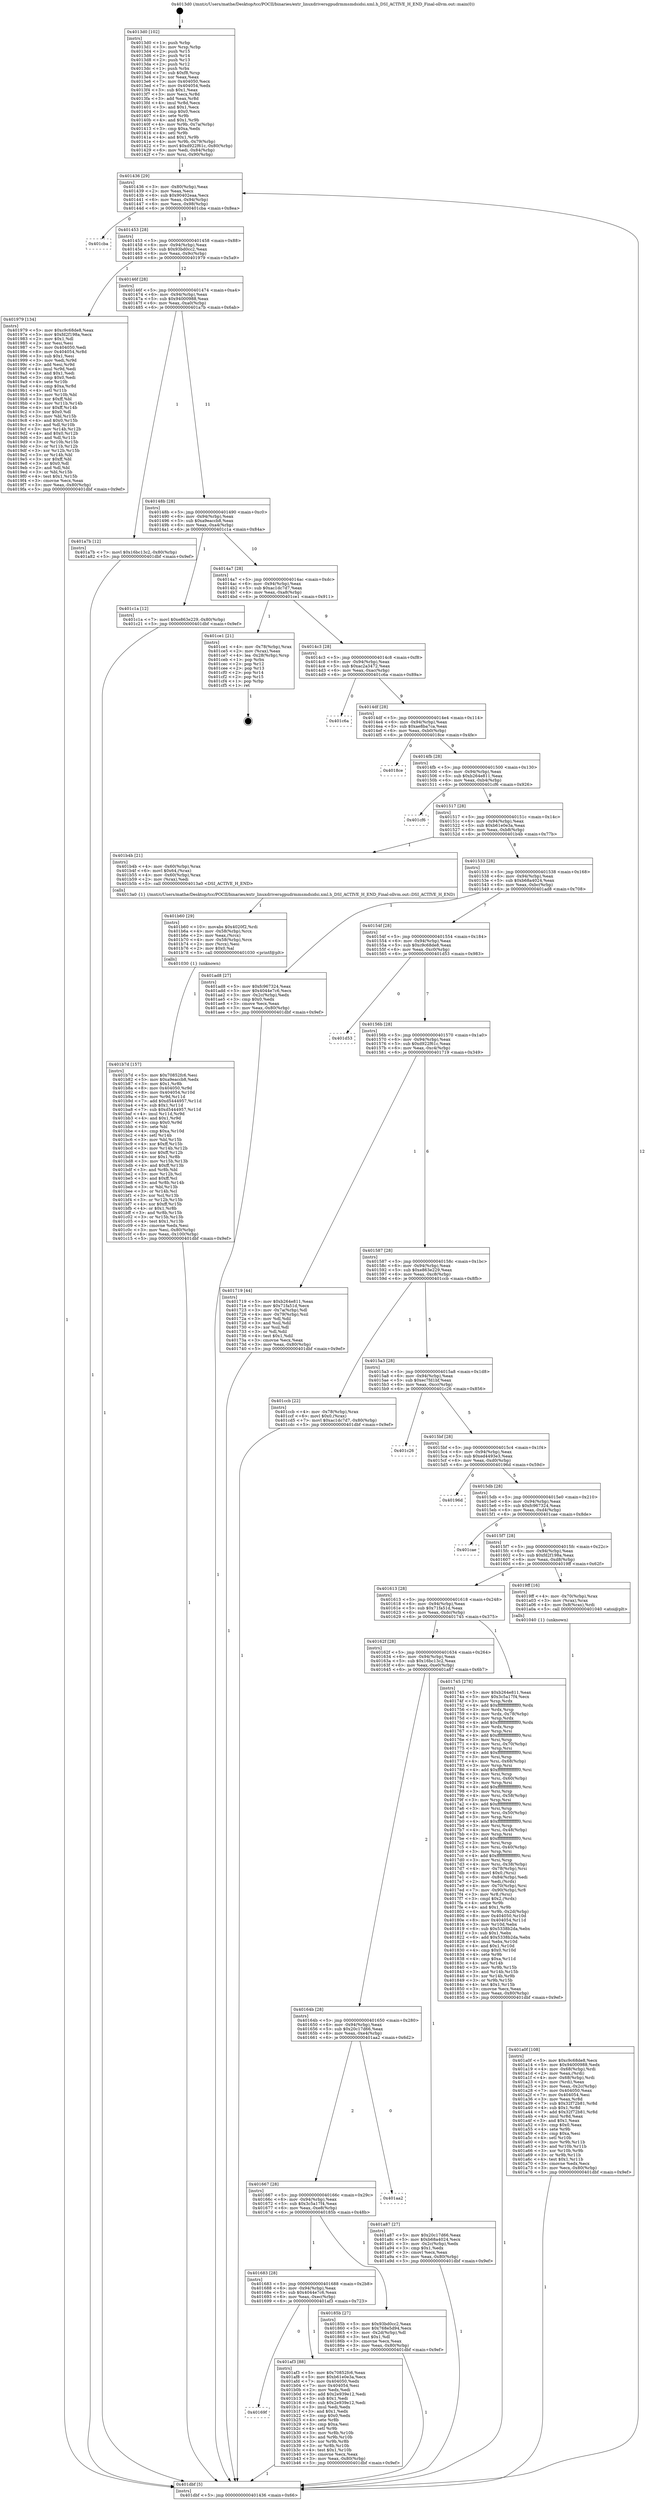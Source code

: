 digraph "0x4013d0" {
  label = "0x4013d0 (/mnt/c/Users/mathe/Desktop/tcc/POCII/binaries/extr_linuxdriversgpudrmmsmdsidsi.xml.h_DSI_ACTIVE_H_END_Final-ollvm.out::main(0))"
  labelloc = "t"
  node[shape=record]

  Entry [label="",width=0.3,height=0.3,shape=circle,fillcolor=black,style=filled]
  "0x401436" [label="{
     0x401436 [29]\l
     | [instrs]\l
     &nbsp;&nbsp;0x401436 \<+3\>: mov -0x80(%rbp),%eax\l
     &nbsp;&nbsp;0x401439 \<+2\>: mov %eax,%ecx\l
     &nbsp;&nbsp;0x40143b \<+6\>: sub $0x90402eaa,%ecx\l
     &nbsp;&nbsp;0x401441 \<+6\>: mov %eax,-0x94(%rbp)\l
     &nbsp;&nbsp;0x401447 \<+6\>: mov %ecx,-0x98(%rbp)\l
     &nbsp;&nbsp;0x40144d \<+6\>: je 0000000000401cba \<main+0x8ea\>\l
  }"]
  "0x401cba" [label="{
     0x401cba\l
  }", style=dashed]
  "0x401453" [label="{
     0x401453 [28]\l
     | [instrs]\l
     &nbsp;&nbsp;0x401453 \<+5\>: jmp 0000000000401458 \<main+0x88\>\l
     &nbsp;&nbsp;0x401458 \<+6\>: mov -0x94(%rbp),%eax\l
     &nbsp;&nbsp;0x40145e \<+5\>: sub $0x93bd0cc2,%eax\l
     &nbsp;&nbsp;0x401463 \<+6\>: mov %eax,-0x9c(%rbp)\l
     &nbsp;&nbsp;0x401469 \<+6\>: je 0000000000401979 \<main+0x5a9\>\l
  }"]
  Exit [label="",width=0.3,height=0.3,shape=circle,fillcolor=black,style=filled,peripheries=2]
  "0x401979" [label="{
     0x401979 [134]\l
     | [instrs]\l
     &nbsp;&nbsp;0x401979 \<+5\>: mov $0xc9c68de8,%eax\l
     &nbsp;&nbsp;0x40197e \<+5\>: mov $0xfd2f198a,%ecx\l
     &nbsp;&nbsp;0x401983 \<+2\>: mov $0x1,%dl\l
     &nbsp;&nbsp;0x401985 \<+2\>: xor %esi,%esi\l
     &nbsp;&nbsp;0x401987 \<+7\>: mov 0x404050,%edi\l
     &nbsp;&nbsp;0x40198e \<+8\>: mov 0x404054,%r8d\l
     &nbsp;&nbsp;0x401996 \<+3\>: sub $0x1,%esi\l
     &nbsp;&nbsp;0x401999 \<+3\>: mov %edi,%r9d\l
     &nbsp;&nbsp;0x40199c \<+3\>: add %esi,%r9d\l
     &nbsp;&nbsp;0x40199f \<+4\>: imul %r9d,%edi\l
     &nbsp;&nbsp;0x4019a3 \<+3\>: and $0x1,%edi\l
     &nbsp;&nbsp;0x4019a6 \<+3\>: cmp $0x0,%edi\l
     &nbsp;&nbsp;0x4019a9 \<+4\>: sete %r10b\l
     &nbsp;&nbsp;0x4019ad \<+4\>: cmp $0xa,%r8d\l
     &nbsp;&nbsp;0x4019b1 \<+4\>: setl %r11b\l
     &nbsp;&nbsp;0x4019b5 \<+3\>: mov %r10b,%bl\l
     &nbsp;&nbsp;0x4019b8 \<+3\>: xor $0xff,%bl\l
     &nbsp;&nbsp;0x4019bb \<+3\>: mov %r11b,%r14b\l
     &nbsp;&nbsp;0x4019be \<+4\>: xor $0xff,%r14b\l
     &nbsp;&nbsp;0x4019c2 \<+3\>: xor $0x0,%dl\l
     &nbsp;&nbsp;0x4019c5 \<+3\>: mov %bl,%r15b\l
     &nbsp;&nbsp;0x4019c8 \<+4\>: and $0x0,%r15b\l
     &nbsp;&nbsp;0x4019cc \<+3\>: and %dl,%r10b\l
     &nbsp;&nbsp;0x4019cf \<+3\>: mov %r14b,%r12b\l
     &nbsp;&nbsp;0x4019d2 \<+4\>: and $0x0,%r12b\l
     &nbsp;&nbsp;0x4019d6 \<+3\>: and %dl,%r11b\l
     &nbsp;&nbsp;0x4019d9 \<+3\>: or %r10b,%r15b\l
     &nbsp;&nbsp;0x4019dc \<+3\>: or %r11b,%r12b\l
     &nbsp;&nbsp;0x4019df \<+3\>: xor %r12b,%r15b\l
     &nbsp;&nbsp;0x4019e2 \<+3\>: or %r14b,%bl\l
     &nbsp;&nbsp;0x4019e5 \<+3\>: xor $0xff,%bl\l
     &nbsp;&nbsp;0x4019e8 \<+3\>: or $0x0,%dl\l
     &nbsp;&nbsp;0x4019eb \<+2\>: and %dl,%bl\l
     &nbsp;&nbsp;0x4019ed \<+3\>: or %bl,%r15b\l
     &nbsp;&nbsp;0x4019f0 \<+4\>: test $0x1,%r15b\l
     &nbsp;&nbsp;0x4019f4 \<+3\>: cmovne %ecx,%eax\l
     &nbsp;&nbsp;0x4019f7 \<+3\>: mov %eax,-0x80(%rbp)\l
     &nbsp;&nbsp;0x4019fa \<+5\>: jmp 0000000000401dbf \<main+0x9ef\>\l
  }"]
  "0x40146f" [label="{
     0x40146f [28]\l
     | [instrs]\l
     &nbsp;&nbsp;0x40146f \<+5\>: jmp 0000000000401474 \<main+0xa4\>\l
     &nbsp;&nbsp;0x401474 \<+6\>: mov -0x94(%rbp),%eax\l
     &nbsp;&nbsp;0x40147a \<+5\>: sub $0x94000988,%eax\l
     &nbsp;&nbsp;0x40147f \<+6\>: mov %eax,-0xa0(%rbp)\l
     &nbsp;&nbsp;0x401485 \<+6\>: je 0000000000401a7b \<main+0x6ab\>\l
  }"]
  "0x401b7d" [label="{
     0x401b7d [157]\l
     | [instrs]\l
     &nbsp;&nbsp;0x401b7d \<+5\>: mov $0x70852fc6,%esi\l
     &nbsp;&nbsp;0x401b82 \<+5\>: mov $0xa9eaccb8,%edx\l
     &nbsp;&nbsp;0x401b87 \<+3\>: mov $0x1,%r8b\l
     &nbsp;&nbsp;0x401b8a \<+8\>: mov 0x404050,%r9d\l
     &nbsp;&nbsp;0x401b92 \<+8\>: mov 0x404054,%r10d\l
     &nbsp;&nbsp;0x401b9a \<+3\>: mov %r9d,%r11d\l
     &nbsp;&nbsp;0x401b9d \<+7\>: add $0xd5444957,%r11d\l
     &nbsp;&nbsp;0x401ba4 \<+4\>: sub $0x1,%r11d\l
     &nbsp;&nbsp;0x401ba8 \<+7\>: sub $0xd5444957,%r11d\l
     &nbsp;&nbsp;0x401baf \<+4\>: imul %r11d,%r9d\l
     &nbsp;&nbsp;0x401bb3 \<+4\>: and $0x1,%r9d\l
     &nbsp;&nbsp;0x401bb7 \<+4\>: cmp $0x0,%r9d\l
     &nbsp;&nbsp;0x401bbb \<+3\>: sete %bl\l
     &nbsp;&nbsp;0x401bbe \<+4\>: cmp $0xa,%r10d\l
     &nbsp;&nbsp;0x401bc2 \<+4\>: setl %r14b\l
     &nbsp;&nbsp;0x401bc6 \<+3\>: mov %bl,%r15b\l
     &nbsp;&nbsp;0x401bc9 \<+4\>: xor $0xff,%r15b\l
     &nbsp;&nbsp;0x401bcd \<+3\>: mov %r14b,%r12b\l
     &nbsp;&nbsp;0x401bd0 \<+4\>: xor $0xff,%r12b\l
     &nbsp;&nbsp;0x401bd4 \<+4\>: xor $0x1,%r8b\l
     &nbsp;&nbsp;0x401bd8 \<+3\>: mov %r15b,%r13b\l
     &nbsp;&nbsp;0x401bdb \<+4\>: and $0xff,%r13b\l
     &nbsp;&nbsp;0x401bdf \<+3\>: and %r8b,%bl\l
     &nbsp;&nbsp;0x401be2 \<+3\>: mov %r12b,%cl\l
     &nbsp;&nbsp;0x401be5 \<+3\>: and $0xff,%cl\l
     &nbsp;&nbsp;0x401be8 \<+3\>: and %r8b,%r14b\l
     &nbsp;&nbsp;0x401beb \<+3\>: or %bl,%r13b\l
     &nbsp;&nbsp;0x401bee \<+3\>: or %r14b,%cl\l
     &nbsp;&nbsp;0x401bf1 \<+3\>: xor %cl,%r13b\l
     &nbsp;&nbsp;0x401bf4 \<+3\>: or %r12b,%r15b\l
     &nbsp;&nbsp;0x401bf7 \<+4\>: xor $0xff,%r15b\l
     &nbsp;&nbsp;0x401bfb \<+4\>: or $0x1,%r8b\l
     &nbsp;&nbsp;0x401bff \<+3\>: and %r8b,%r15b\l
     &nbsp;&nbsp;0x401c02 \<+3\>: or %r15b,%r13b\l
     &nbsp;&nbsp;0x401c05 \<+4\>: test $0x1,%r13b\l
     &nbsp;&nbsp;0x401c09 \<+3\>: cmovne %edx,%esi\l
     &nbsp;&nbsp;0x401c0c \<+3\>: mov %esi,-0x80(%rbp)\l
     &nbsp;&nbsp;0x401c0f \<+6\>: mov %eax,-0x100(%rbp)\l
     &nbsp;&nbsp;0x401c15 \<+5\>: jmp 0000000000401dbf \<main+0x9ef\>\l
  }"]
  "0x401a7b" [label="{
     0x401a7b [12]\l
     | [instrs]\l
     &nbsp;&nbsp;0x401a7b \<+7\>: movl $0x16bc13c2,-0x80(%rbp)\l
     &nbsp;&nbsp;0x401a82 \<+5\>: jmp 0000000000401dbf \<main+0x9ef\>\l
  }"]
  "0x40148b" [label="{
     0x40148b [28]\l
     | [instrs]\l
     &nbsp;&nbsp;0x40148b \<+5\>: jmp 0000000000401490 \<main+0xc0\>\l
     &nbsp;&nbsp;0x401490 \<+6\>: mov -0x94(%rbp),%eax\l
     &nbsp;&nbsp;0x401496 \<+5\>: sub $0xa9eaccb8,%eax\l
     &nbsp;&nbsp;0x40149b \<+6\>: mov %eax,-0xa4(%rbp)\l
     &nbsp;&nbsp;0x4014a1 \<+6\>: je 0000000000401c1a \<main+0x84a\>\l
  }"]
  "0x401b60" [label="{
     0x401b60 [29]\l
     | [instrs]\l
     &nbsp;&nbsp;0x401b60 \<+10\>: movabs $0x4020f2,%rdi\l
     &nbsp;&nbsp;0x401b6a \<+4\>: mov -0x58(%rbp),%rcx\l
     &nbsp;&nbsp;0x401b6e \<+2\>: mov %eax,(%rcx)\l
     &nbsp;&nbsp;0x401b70 \<+4\>: mov -0x58(%rbp),%rcx\l
     &nbsp;&nbsp;0x401b74 \<+2\>: mov (%rcx),%esi\l
     &nbsp;&nbsp;0x401b76 \<+2\>: mov $0x0,%al\l
     &nbsp;&nbsp;0x401b78 \<+5\>: call 0000000000401030 \<printf@plt\>\l
     | [calls]\l
     &nbsp;&nbsp;0x401030 \{1\} (unknown)\l
  }"]
  "0x401c1a" [label="{
     0x401c1a [12]\l
     | [instrs]\l
     &nbsp;&nbsp;0x401c1a \<+7\>: movl $0xe863e229,-0x80(%rbp)\l
     &nbsp;&nbsp;0x401c21 \<+5\>: jmp 0000000000401dbf \<main+0x9ef\>\l
  }"]
  "0x4014a7" [label="{
     0x4014a7 [28]\l
     | [instrs]\l
     &nbsp;&nbsp;0x4014a7 \<+5\>: jmp 00000000004014ac \<main+0xdc\>\l
     &nbsp;&nbsp;0x4014ac \<+6\>: mov -0x94(%rbp),%eax\l
     &nbsp;&nbsp;0x4014b2 \<+5\>: sub $0xac1dc7d7,%eax\l
     &nbsp;&nbsp;0x4014b7 \<+6\>: mov %eax,-0xa8(%rbp)\l
     &nbsp;&nbsp;0x4014bd \<+6\>: je 0000000000401ce1 \<main+0x911\>\l
  }"]
  "0x40169f" [label="{
     0x40169f\l
  }", style=dashed]
  "0x401ce1" [label="{
     0x401ce1 [21]\l
     | [instrs]\l
     &nbsp;&nbsp;0x401ce1 \<+4\>: mov -0x78(%rbp),%rax\l
     &nbsp;&nbsp;0x401ce5 \<+2\>: mov (%rax),%eax\l
     &nbsp;&nbsp;0x401ce7 \<+4\>: lea -0x28(%rbp),%rsp\l
     &nbsp;&nbsp;0x401ceb \<+1\>: pop %rbx\l
     &nbsp;&nbsp;0x401cec \<+2\>: pop %r12\l
     &nbsp;&nbsp;0x401cee \<+2\>: pop %r13\l
     &nbsp;&nbsp;0x401cf0 \<+2\>: pop %r14\l
     &nbsp;&nbsp;0x401cf2 \<+2\>: pop %r15\l
     &nbsp;&nbsp;0x401cf4 \<+1\>: pop %rbp\l
     &nbsp;&nbsp;0x401cf5 \<+1\>: ret\l
  }"]
  "0x4014c3" [label="{
     0x4014c3 [28]\l
     | [instrs]\l
     &nbsp;&nbsp;0x4014c3 \<+5\>: jmp 00000000004014c8 \<main+0xf8\>\l
     &nbsp;&nbsp;0x4014c8 \<+6\>: mov -0x94(%rbp),%eax\l
     &nbsp;&nbsp;0x4014ce \<+5\>: sub $0xac2a3472,%eax\l
     &nbsp;&nbsp;0x4014d3 \<+6\>: mov %eax,-0xac(%rbp)\l
     &nbsp;&nbsp;0x4014d9 \<+6\>: je 0000000000401c6a \<main+0x89a\>\l
  }"]
  "0x401af3" [label="{
     0x401af3 [88]\l
     | [instrs]\l
     &nbsp;&nbsp;0x401af3 \<+5\>: mov $0x70852fc6,%eax\l
     &nbsp;&nbsp;0x401af8 \<+5\>: mov $0xb61e0e3a,%ecx\l
     &nbsp;&nbsp;0x401afd \<+7\>: mov 0x404050,%edx\l
     &nbsp;&nbsp;0x401b04 \<+7\>: mov 0x404054,%esi\l
     &nbsp;&nbsp;0x401b0b \<+2\>: mov %edx,%edi\l
     &nbsp;&nbsp;0x401b0d \<+6\>: add $0x2e939e12,%edi\l
     &nbsp;&nbsp;0x401b13 \<+3\>: sub $0x1,%edi\l
     &nbsp;&nbsp;0x401b16 \<+6\>: sub $0x2e939e12,%edi\l
     &nbsp;&nbsp;0x401b1c \<+3\>: imul %edi,%edx\l
     &nbsp;&nbsp;0x401b1f \<+3\>: and $0x1,%edx\l
     &nbsp;&nbsp;0x401b22 \<+3\>: cmp $0x0,%edx\l
     &nbsp;&nbsp;0x401b25 \<+4\>: sete %r8b\l
     &nbsp;&nbsp;0x401b29 \<+3\>: cmp $0xa,%esi\l
     &nbsp;&nbsp;0x401b2c \<+4\>: setl %r9b\l
     &nbsp;&nbsp;0x401b30 \<+3\>: mov %r8b,%r10b\l
     &nbsp;&nbsp;0x401b33 \<+3\>: and %r9b,%r10b\l
     &nbsp;&nbsp;0x401b36 \<+3\>: xor %r9b,%r8b\l
     &nbsp;&nbsp;0x401b39 \<+3\>: or %r8b,%r10b\l
     &nbsp;&nbsp;0x401b3c \<+4\>: test $0x1,%r10b\l
     &nbsp;&nbsp;0x401b40 \<+3\>: cmovne %ecx,%eax\l
     &nbsp;&nbsp;0x401b43 \<+3\>: mov %eax,-0x80(%rbp)\l
     &nbsp;&nbsp;0x401b46 \<+5\>: jmp 0000000000401dbf \<main+0x9ef\>\l
  }"]
  "0x401c6a" [label="{
     0x401c6a\l
  }", style=dashed]
  "0x4014df" [label="{
     0x4014df [28]\l
     | [instrs]\l
     &nbsp;&nbsp;0x4014df \<+5\>: jmp 00000000004014e4 \<main+0x114\>\l
     &nbsp;&nbsp;0x4014e4 \<+6\>: mov -0x94(%rbp),%eax\l
     &nbsp;&nbsp;0x4014ea \<+5\>: sub $0xae8ba7ca,%eax\l
     &nbsp;&nbsp;0x4014ef \<+6\>: mov %eax,-0xb0(%rbp)\l
     &nbsp;&nbsp;0x4014f5 \<+6\>: je 00000000004018ce \<main+0x4fe\>\l
  }"]
  "0x401a0f" [label="{
     0x401a0f [108]\l
     | [instrs]\l
     &nbsp;&nbsp;0x401a0f \<+5\>: mov $0xc9c68de8,%ecx\l
     &nbsp;&nbsp;0x401a14 \<+5\>: mov $0x94000988,%edx\l
     &nbsp;&nbsp;0x401a19 \<+4\>: mov -0x68(%rbp),%rdi\l
     &nbsp;&nbsp;0x401a1d \<+2\>: mov %eax,(%rdi)\l
     &nbsp;&nbsp;0x401a1f \<+4\>: mov -0x68(%rbp),%rdi\l
     &nbsp;&nbsp;0x401a23 \<+2\>: mov (%rdi),%eax\l
     &nbsp;&nbsp;0x401a25 \<+3\>: mov %eax,-0x2c(%rbp)\l
     &nbsp;&nbsp;0x401a28 \<+7\>: mov 0x404050,%eax\l
     &nbsp;&nbsp;0x401a2f \<+7\>: mov 0x404054,%esi\l
     &nbsp;&nbsp;0x401a36 \<+3\>: mov %eax,%r8d\l
     &nbsp;&nbsp;0x401a39 \<+7\>: sub $0x32f72b81,%r8d\l
     &nbsp;&nbsp;0x401a40 \<+4\>: sub $0x1,%r8d\l
     &nbsp;&nbsp;0x401a44 \<+7\>: add $0x32f72b81,%r8d\l
     &nbsp;&nbsp;0x401a4b \<+4\>: imul %r8d,%eax\l
     &nbsp;&nbsp;0x401a4f \<+3\>: and $0x1,%eax\l
     &nbsp;&nbsp;0x401a52 \<+3\>: cmp $0x0,%eax\l
     &nbsp;&nbsp;0x401a55 \<+4\>: sete %r9b\l
     &nbsp;&nbsp;0x401a59 \<+3\>: cmp $0xa,%esi\l
     &nbsp;&nbsp;0x401a5c \<+4\>: setl %r10b\l
     &nbsp;&nbsp;0x401a60 \<+3\>: mov %r9b,%r11b\l
     &nbsp;&nbsp;0x401a63 \<+3\>: and %r10b,%r11b\l
     &nbsp;&nbsp;0x401a66 \<+3\>: xor %r10b,%r9b\l
     &nbsp;&nbsp;0x401a69 \<+3\>: or %r9b,%r11b\l
     &nbsp;&nbsp;0x401a6c \<+4\>: test $0x1,%r11b\l
     &nbsp;&nbsp;0x401a70 \<+3\>: cmovne %edx,%ecx\l
     &nbsp;&nbsp;0x401a73 \<+3\>: mov %ecx,-0x80(%rbp)\l
     &nbsp;&nbsp;0x401a76 \<+5\>: jmp 0000000000401dbf \<main+0x9ef\>\l
  }"]
  "0x4018ce" [label="{
     0x4018ce\l
  }", style=dashed]
  "0x4014fb" [label="{
     0x4014fb [28]\l
     | [instrs]\l
     &nbsp;&nbsp;0x4014fb \<+5\>: jmp 0000000000401500 \<main+0x130\>\l
     &nbsp;&nbsp;0x401500 \<+6\>: mov -0x94(%rbp),%eax\l
     &nbsp;&nbsp;0x401506 \<+5\>: sub $0xb264e811,%eax\l
     &nbsp;&nbsp;0x40150b \<+6\>: mov %eax,-0xb4(%rbp)\l
     &nbsp;&nbsp;0x401511 \<+6\>: je 0000000000401cf6 \<main+0x926\>\l
  }"]
  "0x401683" [label="{
     0x401683 [28]\l
     | [instrs]\l
     &nbsp;&nbsp;0x401683 \<+5\>: jmp 0000000000401688 \<main+0x2b8\>\l
     &nbsp;&nbsp;0x401688 \<+6\>: mov -0x94(%rbp),%eax\l
     &nbsp;&nbsp;0x40168e \<+5\>: sub $0x4044e7c6,%eax\l
     &nbsp;&nbsp;0x401693 \<+6\>: mov %eax,-0xec(%rbp)\l
     &nbsp;&nbsp;0x401699 \<+6\>: je 0000000000401af3 \<main+0x723\>\l
  }"]
  "0x401cf6" [label="{
     0x401cf6\l
  }", style=dashed]
  "0x401517" [label="{
     0x401517 [28]\l
     | [instrs]\l
     &nbsp;&nbsp;0x401517 \<+5\>: jmp 000000000040151c \<main+0x14c\>\l
     &nbsp;&nbsp;0x40151c \<+6\>: mov -0x94(%rbp),%eax\l
     &nbsp;&nbsp;0x401522 \<+5\>: sub $0xb61e0e3a,%eax\l
     &nbsp;&nbsp;0x401527 \<+6\>: mov %eax,-0xb8(%rbp)\l
     &nbsp;&nbsp;0x40152d \<+6\>: je 0000000000401b4b \<main+0x77b\>\l
  }"]
  "0x40185b" [label="{
     0x40185b [27]\l
     | [instrs]\l
     &nbsp;&nbsp;0x40185b \<+5\>: mov $0x93bd0cc2,%eax\l
     &nbsp;&nbsp;0x401860 \<+5\>: mov $0x768e5d94,%ecx\l
     &nbsp;&nbsp;0x401865 \<+3\>: mov -0x2d(%rbp),%dl\l
     &nbsp;&nbsp;0x401868 \<+3\>: test $0x1,%dl\l
     &nbsp;&nbsp;0x40186b \<+3\>: cmovne %ecx,%eax\l
     &nbsp;&nbsp;0x40186e \<+3\>: mov %eax,-0x80(%rbp)\l
     &nbsp;&nbsp;0x401871 \<+5\>: jmp 0000000000401dbf \<main+0x9ef\>\l
  }"]
  "0x401b4b" [label="{
     0x401b4b [21]\l
     | [instrs]\l
     &nbsp;&nbsp;0x401b4b \<+4\>: mov -0x60(%rbp),%rax\l
     &nbsp;&nbsp;0x401b4f \<+6\>: movl $0x64,(%rax)\l
     &nbsp;&nbsp;0x401b55 \<+4\>: mov -0x60(%rbp),%rax\l
     &nbsp;&nbsp;0x401b59 \<+2\>: mov (%rax),%edi\l
     &nbsp;&nbsp;0x401b5b \<+5\>: call 00000000004013a0 \<DSI_ACTIVE_H_END\>\l
     | [calls]\l
     &nbsp;&nbsp;0x4013a0 \{1\} (/mnt/c/Users/mathe/Desktop/tcc/POCII/binaries/extr_linuxdriversgpudrmmsmdsidsi.xml.h_DSI_ACTIVE_H_END_Final-ollvm.out::DSI_ACTIVE_H_END)\l
  }"]
  "0x401533" [label="{
     0x401533 [28]\l
     | [instrs]\l
     &nbsp;&nbsp;0x401533 \<+5\>: jmp 0000000000401538 \<main+0x168\>\l
     &nbsp;&nbsp;0x401538 \<+6\>: mov -0x94(%rbp),%eax\l
     &nbsp;&nbsp;0x40153e \<+5\>: sub $0xb68a4024,%eax\l
     &nbsp;&nbsp;0x401543 \<+6\>: mov %eax,-0xbc(%rbp)\l
     &nbsp;&nbsp;0x401549 \<+6\>: je 0000000000401ad8 \<main+0x708\>\l
  }"]
  "0x401667" [label="{
     0x401667 [28]\l
     | [instrs]\l
     &nbsp;&nbsp;0x401667 \<+5\>: jmp 000000000040166c \<main+0x29c\>\l
     &nbsp;&nbsp;0x40166c \<+6\>: mov -0x94(%rbp),%eax\l
     &nbsp;&nbsp;0x401672 \<+5\>: sub $0x3c5a17f4,%eax\l
     &nbsp;&nbsp;0x401677 \<+6\>: mov %eax,-0xe8(%rbp)\l
     &nbsp;&nbsp;0x40167d \<+6\>: je 000000000040185b \<main+0x48b\>\l
  }"]
  "0x401ad8" [label="{
     0x401ad8 [27]\l
     | [instrs]\l
     &nbsp;&nbsp;0x401ad8 \<+5\>: mov $0xfc967324,%eax\l
     &nbsp;&nbsp;0x401add \<+5\>: mov $0x4044e7c6,%ecx\l
     &nbsp;&nbsp;0x401ae2 \<+3\>: mov -0x2c(%rbp),%edx\l
     &nbsp;&nbsp;0x401ae5 \<+3\>: cmp $0x0,%edx\l
     &nbsp;&nbsp;0x401ae8 \<+3\>: cmove %ecx,%eax\l
     &nbsp;&nbsp;0x401aeb \<+3\>: mov %eax,-0x80(%rbp)\l
     &nbsp;&nbsp;0x401aee \<+5\>: jmp 0000000000401dbf \<main+0x9ef\>\l
  }"]
  "0x40154f" [label="{
     0x40154f [28]\l
     | [instrs]\l
     &nbsp;&nbsp;0x40154f \<+5\>: jmp 0000000000401554 \<main+0x184\>\l
     &nbsp;&nbsp;0x401554 \<+6\>: mov -0x94(%rbp),%eax\l
     &nbsp;&nbsp;0x40155a \<+5\>: sub $0xc9c68de8,%eax\l
     &nbsp;&nbsp;0x40155f \<+6\>: mov %eax,-0xc0(%rbp)\l
     &nbsp;&nbsp;0x401565 \<+6\>: je 0000000000401d53 \<main+0x983\>\l
  }"]
  "0x401aa2" [label="{
     0x401aa2\l
  }", style=dashed]
  "0x401d53" [label="{
     0x401d53\l
  }", style=dashed]
  "0x40156b" [label="{
     0x40156b [28]\l
     | [instrs]\l
     &nbsp;&nbsp;0x40156b \<+5\>: jmp 0000000000401570 \<main+0x1a0\>\l
     &nbsp;&nbsp;0x401570 \<+6\>: mov -0x94(%rbp),%eax\l
     &nbsp;&nbsp;0x401576 \<+5\>: sub $0xd922f61c,%eax\l
     &nbsp;&nbsp;0x40157b \<+6\>: mov %eax,-0xc4(%rbp)\l
     &nbsp;&nbsp;0x401581 \<+6\>: je 0000000000401719 \<main+0x349\>\l
  }"]
  "0x40164b" [label="{
     0x40164b [28]\l
     | [instrs]\l
     &nbsp;&nbsp;0x40164b \<+5\>: jmp 0000000000401650 \<main+0x280\>\l
     &nbsp;&nbsp;0x401650 \<+6\>: mov -0x94(%rbp),%eax\l
     &nbsp;&nbsp;0x401656 \<+5\>: sub $0x20c17d66,%eax\l
     &nbsp;&nbsp;0x40165b \<+6\>: mov %eax,-0xe4(%rbp)\l
     &nbsp;&nbsp;0x401661 \<+6\>: je 0000000000401aa2 \<main+0x6d2\>\l
  }"]
  "0x401719" [label="{
     0x401719 [44]\l
     | [instrs]\l
     &nbsp;&nbsp;0x401719 \<+5\>: mov $0xb264e811,%eax\l
     &nbsp;&nbsp;0x40171e \<+5\>: mov $0x71fa51d,%ecx\l
     &nbsp;&nbsp;0x401723 \<+3\>: mov -0x7a(%rbp),%dl\l
     &nbsp;&nbsp;0x401726 \<+4\>: mov -0x79(%rbp),%sil\l
     &nbsp;&nbsp;0x40172a \<+3\>: mov %dl,%dil\l
     &nbsp;&nbsp;0x40172d \<+3\>: and %sil,%dil\l
     &nbsp;&nbsp;0x401730 \<+3\>: xor %sil,%dl\l
     &nbsp;&nbsp;0x401733 \<+3\>: or %dl,%dil\l
     &nbsp;&nbsp;0x401736 \<+4\>: test $0x1,%dil\l
     &nbsp;&nbsp;0x40173a \<+3\>: cmovne %ecx,%eax\l
     &nbsp;&nbsp;0x40173d \<+3\>: mov %eax,-0x80(%rbp)\l
     &nbsp;&nbsp;0x401740 \<+5\>: jmp 0000000000401dbf \<main+0x9ef\>\l
  }"]
  "0x401587" [label="{
     0x401587 [28]\l
     | [instrs]\l
     &nbsp;&nbsp;0x401587 \<+5\>: jmp 000000000040158c \<main+0x1bc\>\l
     &nbsp;&nbsp;0x40158c \<+6\>: mov -0x94(%rbp),%eax\l
     &nbsp;&nbsp;0x401592 \<+5\>: sub $0xe863e229,%eax\l
     &nbsp;&nbsp;0x401597 \<+6\>: mov %eax,-0xc8(%rbp)\l
     &nbsp;&nbsp;0x40159d \<+6\>: je 0000000000401ccb \<main+0x8fb\>\l
  }"]
  "0x401dbf" [label="{
     0x401dbf [5]\l
     | [instrs]\l
     &nbsp;&nbsp;0x401dbf \<+5\>: jmp 0000000000401436 \<main+0x66\>\l
  }"]
  "0x4013d0" [label="{
     0x4013d0 [102]\l
     | [instrs]\l
     &nbsp;&nbsp;0x4013d0 \<+1\>: push %rbp\l
     &nbsp;&nbsp;0x4013d1 \<+3\>: mov %rsp,%rbp\l
     &nbsp;&nbsp;0x4013d4 \<+2\>: push %r15\l
     &nbsp;&nbsp;0x4013d6 \<+2\>: push %r14\l
     &nbsp;&nbsp;0x4013d8 \<+2\>: push %r13\l
     &nbsp;&nbsp;0x4013da \<+2\>: push %r12\l
     &nbsp;&nbsp;0x4013dc \<+1\>: push %rbx\l
     &nbsp;&nbsp;0x4013dd \<+7\>: sub $0xf8,%rsp\l
     &nbsp;&nbsp;0x4013e4 \<+2\>: xor %eax,%eax\l
     &nbsp;&nbsp;0x4013e6 \<+7\>: mov 0x404050,%ecx\l
     &nbsp;&nbsp;0x4013ed \<+7\>: mov 0x404054,%edx\l
     &nbsp;&nbsp;0x4013f4 \<+3\>: sub $0x1,%eax\l
     &nbsp;&nbsp;0x4013f7 \<+3\>: mov %ecx,%r8d\l
     &nbsp;&nbsp;0x4013fa \<+3\>: add %eax,%r8d\l
     &nbsp;&nbsp;0x4013fd \<+4\>: imul %r8d,%ecx\l
     &nbsp;&nbsp;0x401401 \<+3\>: and $0x1,%ecx\l
     &nbsp;&nbsp;0x401404 \<+3\>: cmp $0x0,%ecx\l
     &nbsp;&nbsp;0x401407 \<+4\>: sete %r9b\l
     &nbsp;&nbsp;0x40140b \<+4\>: and $0x1,%r9b\l
     &nbsp;&nbsp;0x40140f \<+4\>: mov %r9b,-0x7a(%rbp)\l
     &nbsp;&nbsp;0x401413 \<+3\>: cmp $0xa,%edx\l
     &nbsp;&nbsp;0x401416 \<+4\>: setl %r9b\l
     &nbsp;&nbsp;0x40141a \<+4\>: and $0x1,%r9b\l
     &nbsp;&nbsp;0x40141e \<+4\>: mov %r9b,-0x79(%rbp)\l
     &nbsp;&nbsp;0x401422 \<+7\>: movl $0xd922f61c,-0x80(%rbp)\l
     &nbsp;&nbsp;0x401429 \<+6\>: mov %edi,-0x84(%rbp)\l
     &nbsp;&nbsp;0x40142f \<+7\>: mov %rsi,-0x90(%rbp)\l
  }"]
  "0x401a87" [label="{
     0x401a87 [27]\l
     | [instrs]\l
     &nbsp;&nbsp;0x401a87 \<+5\>: mov $0x20c17d66,%eax\l
     &nbsp;&nbsp;0x401a8c \<+5\>: mov $0xb68a4024,%ecx\l
     &nbsp;&nbsp;0x401a91 \<+3\>: mov -0x2c(%rbp),%edx\l
     &nbsp;&nbsp;0x401a94 \<+3\>: cmp $0x1,%edx\l
     &nbsp;&nbsp;0x401a97 \<+3\>: cmovl %ecx,%eax\l
     &nbsp;&nbsp;0x401a9a \<+3\>: mov %eax,-0x80(%rbp)\l
     &nbsp;&nbsp;0x401a9d \<+5\>: jmp 0000000000401dbf \<main+0x9ef\>\l
  }"]
  "0x401ccb" [label="{
     0x401ccb [22]\l
     | [instrs]\l
     &nbsp;&nbsp;0x401ccb \<+4\>: mov -0x78(%rbp),%rax\l
     &nbsp;&nbsp;0x401ccf \<+6\>: movl $0x0,(%rax)\l
     &nbsp;&nbsp;0x401cd5 \<+7\>: movl $0xac1dc7d7,-0x80(%rbp)\l
     &nbsp;&nbsp;0x401cdc \<+5\>: jmp 0000000000401dbf \<main+0x9ef\>\l
  }"]
  "0x4015a3" [label="{
     0x4015a3 [28]\l
     | [instrs]\l
     &nbsp;&nbsp;0x4015a3 \<+5\>: jmp 00000000004015a8 \<main+0x1d8\>\l
     &nbsp;&nbsp;0x4015a8 \<+6\>: mov -0x94(%rbp),%eax\l
     &nbsp;&nbsp;0x4015ae \<+5\>: sub $0xec7fd1bf,%eax\l
     &nbsp;&nbsp;0x4015b3 \<+6\>: mov %eax,-0xcc(%rbp)\l
     &nbsp;&nbsp;0x4015b9 \<+6\>: je 0000000000401c26 \<main+0x856\>\l
  }"]
  "0x40162f" [label="{
     0x40162f [28]\l
     | [instrs]\l
     &nbsp;&nbsp;0x40162f \<+5\>: jmp 0000000000401634 \<main+0x264\>\l
     &nbsp;&nbsp;0x401634 \<+6\>: mov -0x94(%rbp),%eax\l
     &nbsp;&nbsp;0x40163a \<+5\>: sub $0x16bc13c2,%eax\l
     &nbsp;&nbsp;0x40163f \<+6\>: mov %eax,-0xe0(%rbp)\l
     &nbsp;&nbsp;0x401645 \<+6\>: je 0000000000401a87 \<main+0x6b7\>\l
  }"]
  "0x401c26" [label="{
     0x401c26\l
  }", style=dashed]
  "0x4015bf" [label="{
     0x4015bf [28]\l
     | [instrs]\l
     &nbsp;&nbsp;0x4015bf \<+5\>: jmp 00000000004015c4 \<main+0x1f4\>\l
     &nbsp;&nbsp;0x4015c4 \<+6\>: mov -0x94(%rbp),%eax\l
     &nbsp;&nbsp;0x4015ca \<+5\>: sub $0xed4493e3,%eax\l
     &nbsp;&nbsp;0x4015cf \<+6\>: mov %eax,-0xd0(%rbp)\l
     &nbsp;&nbsp;0x4015d5 \<+6\>: je 000000000040196d \<main+0x59d\>\l
  }"]
  "0x401745" [label="{
     0x401745 [278]\l
     | [instrs]\l
     &nbsp;&nbsp;0x401745 \<+5\>: mov $0xb264e811,%eax\l
     &nbsp;&nbsp;0x40174a \<+5\>: mov $0x3c5a17f4,%ecx\l
     &nbsp;&nbsp;0x40174f \<+3\>: mov %rsp,%rdx\l
     &nbsp;&nbsp;0x401752 \<+4\>: add $0xfffffffffffffff0,%rdx\l
     &nbsp;&nbsp;0x401756 \<+3\>: mov %rdx,%rsp\l
     &nbsp;&nbsp;0x401759 \<+4\>: mov %rdx,-0x78(%rbp)\l
     &nbsp;&nbsp;0x40175d \<+3\>: mov %rsp,%rdx\l
     &nbsp;&nbsp;0x401760 \<+4\>: add $0xfffffffffffffff0,%rdx\l
     &nbsp;&nbsp;0x401764 \<+3\>: mov %rdx,%rsp\l
     &nbsp;&nbsp;0x401767 \<+3\>: mov %rsp,%rsi\l
     &nbsp;&nbsp;0x40176a \<+4\>: add $0xfffffffffffffff0,%rsi\l
     &nbsp;&nbsp;0x40176e \<+3\>: mov %rsi,%rsp\l
     &nbsp;&nbsp;0x401771 \<+4\>: mov %rsi,-0x70(%rbp)\l
     &nbsp;&nbsp;0x401775 \<+3\>: mov %rsp,%rsi\l
     &nbsp;&nbsp;0x401778 \<+4\>: add $0xfffffffffffffff0,%rsi\l
     &nbsp;&nbsp;0x40177c \<+3\>: mov %rsi,%rsp\l
     &nbsp;&nbsp;0x40177f \<+4\>: mov %rsi,-0x68(%rbp)\l
     &nbsp;&nbsp;0x401783 \<+3\>: mov %rsp,%rsi\l
     &nbsp;&nbsp;0x401786 \<+4\>: add $0xfffffffffffffff0,%rsi\l
     &nbsp;&nbsp;0x40178a \<+3\>: mov %rsi,%rsp\l
     &nbsp;&nbsp;0x40178d \<+4\>: mov %rsi,-0x60(%rbp)\l
     &nbsp;&nbsp;0x401791 \<+3\>: mov %rsp,%rsi\l
     &nbsp;&nbsp;0x401794 \<+4\>: add $0xfffffffffffffff0,%rsi\l
     &nbsp;&nbsp;0x401798 \<+3\>: mov %rsi,%rsp\l
     &nbsp;&nbsp;0x40179b \<+4\>: mov %rsi,-0x58(%rbp)\l
     &nbsp;&nbsp;0x40179f \<+3\>: mov %rsp,%rsi\l
     &nbsp;&nbsp;0x4017a2 \<+4\>: add $0xfffffffffffffff0,%rsi\l
     &nbsp;&nbsp;0x4017a6 \<+3\>: mov %rsi,%rsp\l
     &nbsp;&nbsp;0x4017a9 \<+4\>: mov %rsi,-0x50(%rbp)\l
     &nbsp;&nbsp;0x4017ad \<+3\>: mov %rsp,%rsi\l
     &nbsp;&nbsp;0x4017b0 \<+4\>: add $0xfffffffffffffff0,%rsi\l
     &nbsp;&nbsp;0x4017b4 \<+3\>: mov %rsi,%rsp\l
     &nbsp;&nbsp;0x4017b7 \<+4\>: mov %rsi,-0x48(%rbp)\l
     &nbsp;&nbsp;0x4017bb \<+3\>: mov %rsp,%rsi\l
     &nbsp;&nbsp;0x4017be \<+4\>: add $0xfffffffffffffff0,%rsi\l
     &nbsp;&nbsp;0x4017c2 \<+3\>: mov %rsi,%rsp\l
     &nbsp;&nbsp;0x4017c5 \<+4\>: mov %rsi,-0x40(%rbp)\l
     &nbsp;&nbsp;0x4017c9 \<+3\>: mov %rsp,%rsi\l
     &nbsp;&nbsp;0x4017cc \<+4\>: add $0xfffffffffffffff0,%rsi\l
     &nbsp;&nbsp;0x4017d0 \<+3\>: mov %rsi,%rsp\l
     &nbsp;&nbsp;0x4017d3 \<+4\>: mov %rsi,-0x38(%rbp)\l
     &nbsp;&nbsp;0x4017d7 \<+4\>: mov -0x78(%rbp),%rsi\l
     &nbsp;&nbsp;0x4017db \<+6\>: movl $0x0,(%rsi)\l
     &nbsp;&nbsp;0x4017e1 \<+6\>: mov -0x84(%rbp),%edi\l
     &nbsp;&nbsp;0x4017e7 \<+2\>: mov %edi,(%rdx)\l
     &nbsp;&nbsp;0x4017e9 \<+4\>: mov -0x70(%rbp),%rsi\l
     &nbsp;&nbsp;0x4017ed \<+7\>: mov -0x90(%rbp),%r8\l
     &nbsp;&nbsp;0x4017f4 \<+3\>: mov %r8,(%rsi)\l
     &nbsp;&nbsp;0x4017f7 \<+3\>: cmpl $0x2,(%rdx)\l
     &nbsp;&nbsp;0x4017fa \<+4\>: setne %r9b\l
     &nbsp;&nbsp;0x4017fe \<+4\>: and $0x1,%r9b\l
     &nbsp;&nbsp;0x401802 \<+4\>: mov %r9b,-0x2d(%rbp)\l
     &nbsp;&nbsp;0x401806 \<+8\>: mov 0x404050,%r10d\l
     &nbsp;&nbsp;0x40180e \<+8\>: mov 0x404054,%r11d\l
     &nbsp;&nbsp;0x401816 \<+3\>: mov %r10d,%ebx\l
     &nbsp;&nbsp;0x401819 \<+6\>: sub $0x5338b2da,%ebx\l
     &nbsp;&nbsp;0x40181f \<+3\>: sub $0x1,%ebx\l
     &nbsp;&nbsp;0x401822 \<+6\>: add $0x5338b2da,%ebx\l
     &nbsp;&nbsp;0x401828 \<+4\>: imul %ebx,%r10d\l
     &nbsp;&nbsp;0x40182c \<+4\>: and $0x1,%r10d\l
     &nbsp;&nbsp;0x401830 \<+4\>: cmp $0x0,%r10d\l
     &nbsp;&nbsp;0x401834 \<+4\>: sete %r9b\l
     &nbsp;&nbsp;0x401838 \<+4\>: cmp $0xa,%r11d\l
     &nbsp;&nbsp;0x40183c \<+4\>: setl %r14b\l
     &nbsp;&nbsp;0x401840 \<+3\>: mov %r9b,%r15b\l
     &nbsp;&nbsp;0x401843 \<+3\>: and %r14b,%r15b\l
     &nbsp;&nbsp;0x401846 \<+3\>: xor %r14b,%r9b\l
     &nbsp;&nbsp;0x401849 \<+3\>: or %r9b,%r15b\l
     &nbsp;&nbsp;0x40184c \<+4\>: test $0x1,%r15b\l
     &nbsp;&nbsp;0x401850 \<+3\>: cmovne %ecx,%eax\l
     &nbsp;&nbsp;0x401853 \<+3\>: mov %eax,-0x80(%rbp)\l
     &nbsp;&nbsp;0x401856 \<+5\>: jmp 0000000000401dbf \<main+0x9ef\>\l
  }"]
  "0x40196d" [label="{
     0x40196d\l
  }", style=dashed]
  "0x4015db" [label="{
     0x4015db [28]\l
     | [instrs]\l
     &nbsp;&nbsp;0x4015db \<+5\>: jmp 00000000004015e0 \<main+0x210\>\l
     &nbsp;&nbsp;0x4015e0 \<+6\>: mov -0x94(%rbp),%eax\l
     &nbsp;&nbsp;0x4015e6 \<+5\>: sub $0xfc967324,%eax\l
     &nbsp;&nbsp;0x4015eb \<+6\>: mov %eax,-0xd4(%rbp)\l
     &nbsp;&nbsp;0x4015f1 \<+6\>: je 0000000000401cae \<main+0x8de\>\l
  }"]
  "0x401613" [label="{
     0x401613 [28]\l
     | [instrs]\l
     &nbsp;&nbsp;0x401613 \<+5\>: jmp 0000000000401618 \<main+0x248\>\l
     &nbsp;&nbsp;0x401618 \<+6\>: mov -0x94(%rbp),%eax\l
     &nbsp;&nbsp;0x40161e \<+5\>: sub $0x71fa51d,%eax\l
     &nbsp;&nbsp;0x401623 \<+6\>: mov %eax,-0xdc(%rbp)\l
     &nbsp;&nbsp;0x401629 \<+6\>: je 0000000000401745 \<main+0x375\>\l
  }"]
  "0x401cae" [label="{
     0x401cae\l
  }", style=dashed]
  "0x4015f7" [label="{
     0x4015f7 [28]\l
     | [instrs]\l
     &nbsp;&nbsp;0x4015f7 \<+5\>: jmp 00000000004015fc \<main+0x22c\>\l
     &nbsp;&nbsp;0x4015fc \<+6\>: mov -0x94(%rbp),%eax\l
     &nbsp;&nbsp;0x401602 \<+5\>: sub $0xfd2f198a,%eax\l
     &nbsp;&nbsp;0x401607 \<+6\>: mov %eax,-0xd8(%rbp)\l
     &nbsp;&nbsp;0x40160d \<+6\>: je 00000000004019ff \<main+0x62f\>\l
  }"]
  "0x4019ff" [label="{
     0x4019ff [16]\l
     | [instrs]\l
     &nbsp;&nbsp;0x4019ff \<+4\>: mov -0x70(%rbp),%rax\l
     &nbsp;&nbsp;0x401a03 \<+3\>: mov (%rax),%rax\l
     &nbsp;&nbsp;0x401a06 \<+4\>: mov 0x8(%rax),%rdi\l
     &nbsp;&nbsp;0x401a0a \<+5\>: call 0000000000401040 \<atoi@plt\>\l
     | [calls]\l
     &nbsp;&nbsp;0x401040 \{1\} (unknown)\l
  }"]
  Entry -> "0x4013d0" [label=" 1"]
  "0x401436" -> "0x401cba" [label=" 0"]
  "0x401436" -> "0x401453" [label=" 13"]
  "0x401ce1" -> Exit [label=" 1"]
  "0x401453" -> "0x401979" [label=" 1"]
  "0x401453" -> "0x40146f" [label=" 12"]
  "0x401ccb" -> "0x401dbf" [label=" 1"]
  "0x40146f" -> "0x401a7b" [label=" 1"]
  "0x40146f" -> "0x40148b" [label=" 11"]
  "0x401c1a" -> "0x401dbf" [label=" 1"]
  "0x40148b" -> "0x401c1a" [label=" 1"]
  "0x40148b" -> "0x4014a7" [label=" 10"]
  "0x401b7d" -> "0x401dbf" [label=" 1"]
  "0x4014a7" -> "0x401ce1" [label=" 1"]
  "0x4014a7" -> "0x4014c3" [label=" 9"]
  "0x401b60" -> "0x401b7d" [label=" 1"]
  "0x4014c3" -> "0x401c6a" [label=" 0"]
  "0x4014c3" -> "0x4014df" [label=" 9"]
  "0x401b4b" -> "0x401b60" [label=" 1"]
  "0x4014df" -> "0x4018ce" [label=" 0"]
  "0x4014df" -> "0x4014fb" [label=" 9"]
  "0x401683" -> "0x40169f" [label=" 0"]
  "0x4014fb" -> "0x401cf6" [label=" 0"]
  "0x4014fb" -> "0x401517" [label=" 9"]
  "0x401683" -> "0x401af3" [label=" 1"]
  "0x401517" -> "0x401b4b" [label=" 1"]
  "0x401517" -> "0x401533" [label=" 8"]
  "0x401af3" -> "0x401dbf" [label=" 1"]
  "0x401533" -> "0x401ad8" [label=" 1"]
  "0x401533" -> "0x40154f" [label=" 7"]
  "0x401a87" -> "0x401dbf" [label=" 1"]
  "0x40154f" -> "0x401d53" [label=" 0"]
  "0x40154f" -> "0x40156b" [label=" 7"]
  "0x401a7b" -> "0x401dbf" [label=" 1"]
  "0x40156b" -> "0x401719" [label=" 1"]
  "0x40156b" -> "0x401587" [label=" 6"]
  "0x401719" -> "0x401dbf" [label=" 1"]
  "0x4013d0" -> "0x401436" [label=" 1"]
  "0x401dbf" -> "0x401436" [label=" 12"]
  "0x4019ff" -> "0x401a0f" [label=" 1"]
  "0x401587" -> "0x401ccb" [label=" 1"]
  "0x401587" -> "0x4015a3" [label=" 5"]
  "0x401979" -> "0x401dbf" [label=" 1"]
  "0x4015a3" -> "0x401c26" [label=" 0"]
  "0x4015a3" -> "0x4015bf" [label=" 5"]
  "0x401667" -> "0x40185b" [label=" 1"]
  "0x4015bf" -> "0x40196d" [label=" 0"]
  "0x4015bf" -> "0x4015db" [label=" 5"]
  "0x401ad8" -> "0x401dbf" [label=" 1"]
  "0x4015db" -> "0x401cae" [label=" 0"]
  "0x4015db" -> "0x4015f7" [label=" 5"]
  "0x40164b" -> "0x401aa2" [label=" 0"]
  "0x4015f7" -> "0x4019ff" [label=" 1"]
  "0x4015f7" -> "0x401613" [label=" 4"]
  "0x40164b" -> "0x401667" [label=" 2"]
  "0x401613" -> "0x401745" [label=" 1"]
  "0x401613" -> "0x40162f" [label=" 3"]
  "0x401667" -> "0x401683" [label=" 1"]
  "0x401745" -> "0x401dbf" [label=" 1"]
  "0x40185b" -> "0x401dbf" [label=" 1"]
  "0x40162f" -> "0x401a87" [label=" 1"]
  "0x40162f" -> "0x40164b" [label=" 2"]
  "0x401a0f" -> "0x401dbf" [label=" 1"]
}
